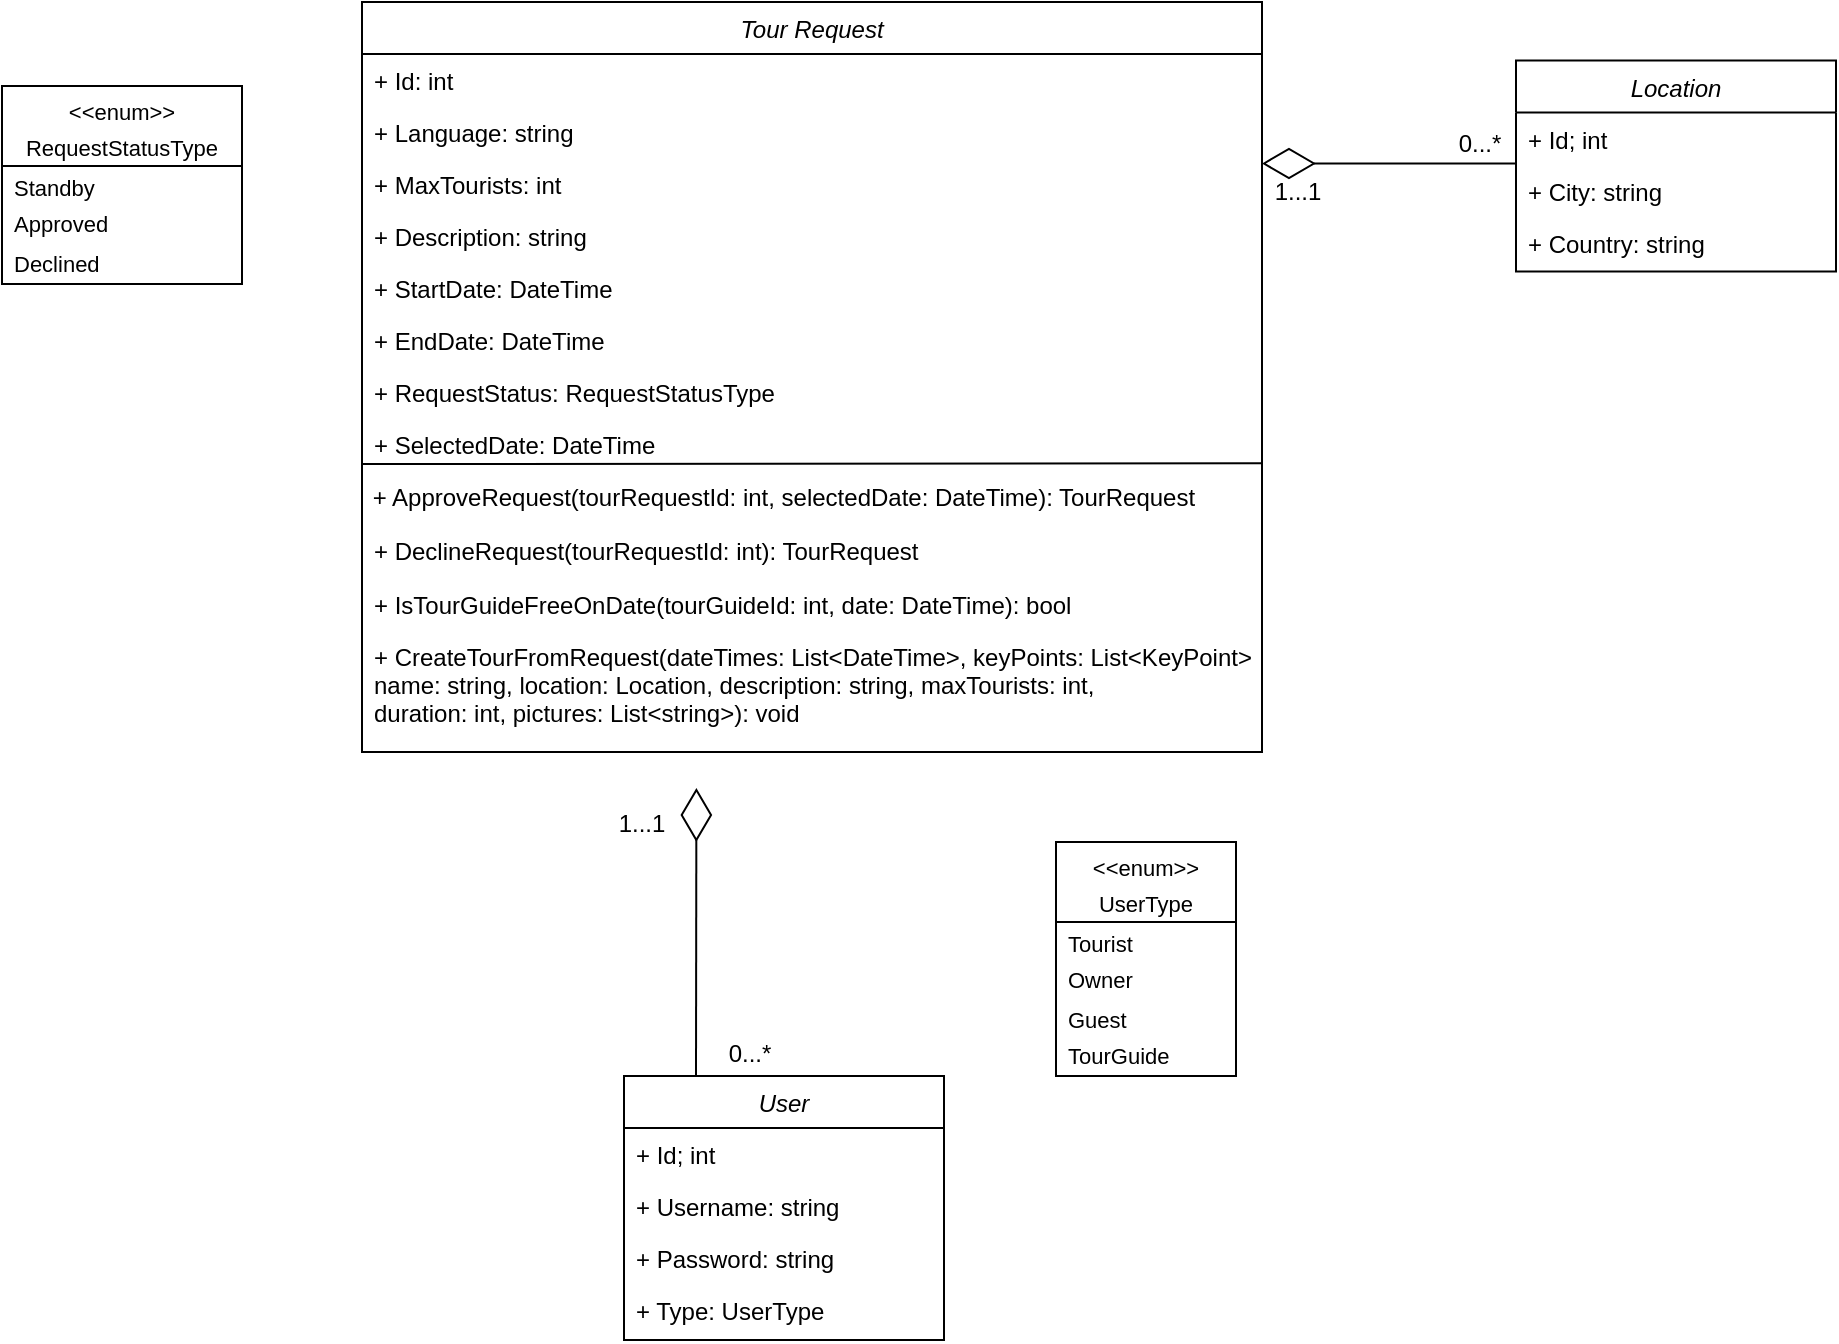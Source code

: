 <mxfile version="24.4.0" type="device">
  <diagram id="C5RBs43oDa-KdzZeNtuy" name="Page-1">
    <mxGraphModel dx="926" dy="457" grid="1" gridSize="9" guides="1" tooltips="1" connect="1" arrows="1" fold="1" page="1" pageScale="1" pageWidth="827" pageHeight="1169" math="0" shadow="0">
      <root>
        <mxCell id="WIyWlLk6GJQsqaUBKTNV-0" />
        <mxCell id="WIyWlLk6GJQsqaUBKTNV-1" parent="WIyWlLk6GJQsqaUBKTNV-0" />
        <mxCell id="zkfFHV4jXpPFQw0GAbJ--0" value="Tour Request" style="swimlane;fontStyle=2;align=center;verticalAlign=top;childLayout=stackLayout;horizontal=1;startSize=26;horizontalStack=0;resizeParent=1;resizeLast=0;collapsible=1;marginBottom=0;rounded=0;shadow=0;strokeWidth=1;" parent="WIyWlLk6GJQsqaUBKTNV-1" vertex="1">
          <mxGeometry x="220" y="120" width="450" height="375" as="geometry">
            <mxRectangle x="220" y="120" width="160" height="26" as="alternateBounds" />
          </mxGeometry>
        </mxCell>
        <mxCell id="zkfFHV4jXpPFQw0GAbJ--1" value="+ Id: int" style="text;align=left;verticalAlign=top;spacingLeft=4;spacingRight=4;overflow=hidden;rotatable=0;points=[[0,0.5],[1,0.5]];portConstraint=eastwest;" parent="zkfFHV4jXpPFQw0GAbJ--0" vertex="1">
          <mxGeometry y="26" width="450" height="26" as="geometry" />
        </mxCell>
        <mxCell id="wFmKNOvRVq7fivsYvquY-7" value="+ Language: string&#xa;" style="text;align=left;verticalAlign=top;spacingLeft=4;spacingRight=4;overflow=hidden;rotatable=0;points=[[0,0.5],[1,0.5]];portConstraint=eastwest;rounded=0;shadow=0;html=0;" parent="zkfFHV4jXpPFQw0GAbJ--0" vertex="1">
          <mxGeometry y="52" width="450" height="26" as="geometry" />
        </mxCell>
        <mxCell id="wFmKNOvRVq7fivsYvquY-6" value="+ MaxTourists: int " style="text;align=left;verticalAlign=top;spacingLeft=4;spacingRight=4;overflow=hidden;rotatable=0;points=[[0,0.5],[1,0.5]];portConstraint=eastwest;rounded=0;shadow=0;html=0;" parent="zkfFHV4jXpPFQw0GAbJ--0" vertex="1">
          <mxGeometry y="78" width="450" height="26" as="geometry" />
        </mxCell>
        <mxCell id="wFmKNOvRVq7fivsYvquY-5" value="+ Description: string" style="text;align=left;verticalAlign=top;spacingLeft=4;spacingRight=4;overflow=hidden;rotatable=0;points=[[0,0.5],[1,0.5]];portConstraint=eastwest;rounded=0;shadow=0;html=0;" parent="zkfFHV4jXpPFQw0GAbJ--0" vertex="1">
          <mxGeometry y="104" width="450" height="26" as="geometry" />
        </mxCell>
        <mxCell id="zkfFHV4jXpPFQw0GAbJ--3" value="+ StartDate: DateTime" style="text;align=left;verticalAlign=top;spacingLeft=4;spacingRight=4;overflow=hidden;rotatable=0;points=[[0,0.5],[1,0.5]];portConstraint=eastwest;rounded=0;shadow=0;html=0;" parent="zkfFHV4jXpPFQw0GAbJ--0" vertex="1">
          <mxGeometry y="130" width="450" height="26" as="geometry" />
        </mxCell>
        <mxCell id="wFmKNOvRVq7fivsYvquY-4" value="+ EndDate: DateTime" style="text;align=left;verticalAlign=top;spacingLeft=4;spacingRight=4;overflow=hidden;rotatable=0;points=[[0,0.5],[1,0.5]];portConstraint=eastwest;rounded=0;shadow=0;html=0;" parent="zkfFHV4jXpPFQw0GAbJ--0" vertex="1">
          <mxGeometry y="156" width="450" height="26" as="geometry" />
        </mxCell>
        <mxCell id="wFmKNOvRVq7fivsYvquY-10" value="+ RequestStatus: RequestStatusType" style="text;align=left;verticalAlign=top;spacingLeft=4;spacingRight=4;overflow=hidden;rotatable=0;points=[[0,0.5],[1,0.5]];portConstraint=eastwest;rounded=0;shadow=0;html=0;" parent="zkfFHV4jXpPFQw0GAbJ--0" vertex="1">
          <mxGeometry y="182" width="450" height="26" as="geometry" />
        </mxCell>
        <mxCell id="wFmKNOvRVq7fivsYvquY-1" value="+ SelectedDate: DateTime" style="text;align=left;verticalAlign=top;spacingLeft=4;spacingRight=4;overflow=hidden;rotatable=0;points=[[0,0.5],[1,0.5]];portConstraint=eastwest;rounded=0;shadow=0;html=0;" parent="zkfFHV4jXpPFQw0GAbJ--0" vertex="1">
          <mxGeometry y="208" width="450" height="26" as="geometry" />
        </mxCell>
        <mxCell id="iYTX1hzSNdXGsrL3NJAf-0" value="" style="endArrow=none;html=1;rounded=0;entryX=1.001;entryY=0.87;entryDx=0;entryDy=0;entryPerimeter=0;" edge="1" parent="zkfFHV4jXpPFQw0GAbJ--0" target="wFmKNOvRVq7fivsYvquY-1">
          <mxGeometry width="50" height="50" relative="1" as="geometry">
            <mxPoint y="231" as="sourcePoint" />
            <mxPoint x="410" y="231" as="targetPoint" />
          </mxGeometry>
        </mxCell>
        <mxCell id="iYTX1hzSNdXGsrL3NJAf-5" value=" + ApproveRequest(tourRequestId: int, selectedDate: DateTime): TourRequest" style="text;whiteSpace=wrap;" vertex="1" parent="zkfFHV4jXpPFQw0GAbJ--0">
          <mxGeometry y="234" width="450" height="27" as="geometry" />
        </mxCell>
        <mxCell id="iYTX1hzSNdXGsrL3NJAf-3" value="+ DeclineRequest(tourRequestId: int): TourRequest" style="text;align=left;verticalAlign=top;spacingLeft=4;spacingRight=4;overflow=hidden;rotatable=0;points=[[0,0.5],[1,0.5]];portConstraint=eastwest;rounded=0;shadow=0;html=0;" vertex="1" parent="zkfFHV4jXpPFQw0GAbJ--0">
          <mxGeometry y="261" width="450" height="27" as="geometry" />
        </mxCell>
        <mxCell id="iYTX1hzSNdXGsrL3NJAf-2" value="+ IsTourGuideFreeOnDate(tourGuideId: int, date: DateTime): bool&#xa;" style="text;align=left;verticalAlign=top;spacingLeft=4;spacingRight=4;overflow=hidden;rotatable=0;points=[[0,0.5],[1,0.5]];portConstraint=eastwest;rounded=0;shadow=0;html=0;" vertex="1" parent="zkfFHV4jXpPFQw0GAbJ--0">
          <mxGeometry y="288" width="450" height="26" as="geometry" />
        </mxCell>
        <mxCell id="iYTX1hzSNdXGsrL3NJAf-1" value="+ CreateTourFromRequest(dateTimes: List&lt;DateTime&gt;, keyPoints: List&lt;KeyPoint&gt;, &#xa;name: string, location: Location, description: string, maxTourists: int,&#xa;duration: int, pictures: List&lt;string&gt;): void" style="text;align=left;verticalAlign=top;spacingLeft=4;spacingRight=4;overflow=hidden;rotatable=0;points=[[0,0.5],[1,0.5]];portConstraint=eastwest;rounded=0;shadow=0;html=0;" vertex="1" parent="zkfFHV4jXpPFQw0GAbJ--0">
          <mxGeometry y="314" width="450" height="55" as="geometry" />
        </mxCell>
        <mxCell id="zkfFHV4jXpPFQw0GAbJ--17" value="User" style="swimlane;fontStyle=2;align=center;verticalAlign=top;childLayout=stackLayout;horizontal=1;startSize=26;horizontalStack=0;resizeParent=1;resizeLast=0;collapsible=1;marginBottom=0;rounded=0;shadow=0;strokeWidth=1;" parent="WIyWlLk6GJQsqaUBKTNV-1" vertex="1">
          <mxGeometry x="351" y="657" width="160" height="132" as="geometry">
            <mxRectangle x="550" y="140" width="160" height="26" as="alternateBounds" />
          </mxGeometry>
        </mxCell>
        <mxCell id="zkfFHV4jXpPFQw0GAbJ--18" value="+ Id; int" style="text;align=left;verticalAlign=top;spacingLeft=4;spacingRight=4;overflow=hidden;rotatable=0;points=[[0,0.5],[1,0.5]];portConstraint=eastwest;" parent="zkfFHV4jXpPFQw0GAbJ--17" vertex="1">
          <mxGeometry y="26" width="160" height="26" as="geometry" />
        </mxCell>
        <mxCell id="zkfFHV4jXpPFQw0GAbJ--19" value="+ Username: string" style="text;align=left;verticalAlign=top;spacingLeft=4;spacingRight=4;overflow=hidden;rotatable=0;points=[[0,0.5],[1,0.5]];portConstraint=eastwest;rounded=0;shadow=0;html=0;" parent="zkfFHV4jXpPFQw0GAbJ--17" vertex="1">
          <mxGeometry y="52" width="160" height="26" as="geometry" />
        </mxCell>
        <mxCell id="zkfFHV4jXpPFQw0GAbJ--20" value="+ Password: string" style="text;align=left;verticalAlign=top;spacingLeft=4;spacingRight=4;overflow=hidden;rotatable=0;points=[[0,0.5],[1,0.5]];portConstraint=eastwest;rounded=0;shadow=0;html=0;" parent="zkfFHV4jXpPFQw0GAbJ--17" vertex="1">
          <mxGeometry y="78" width="160" height="26" as="geometry" />
        </mxCell>
        <mxCell id="zkfFHV4jXpPFQw0GAbJ--21" value="+ Type: UserType" style="text;align=left;verticalAlign=top;spacingLeft=4;spacingRight=4;overflow=hidden;rotatable=0;points=[[0,0.5],[1,0.5]];portConstraint=eastwest;rounded=0;shadow=0;html=0;" parent="zkfFHV4jXpPFQw0GAbJ--17" vertex="1">
          <mxGeometry y="104" width="160" height="26" as="geometry" />
        </mxCell>
        <mxCell id="wFmKNOvRVq7fivsYvquY-11" value="" style="rounded=0;whiteSpace=wrap;html=1;" parent="WIyWlLk6GJQsqaUBKTNV-1" vertex="1">
          <mxGeometry x="40" y="162" width="120" height="99" as="geometry" />
        </mxCell>
        <mxCell id="wFmKNOvRVq7fivsYvquY-12" value="&lt;&lt;enum&gt;&gt;&#xa;" style="text;align=center;verticalAlign=top;spacingLeft=4;spacingRight=4;overflow=hidden;rotatable=0;points=[[0,0.5],[1,0.5]];portConstraint=eastwest;rounded=0;shadow=0;html=0;fontSize=11;" parent="WIyWlLk6GJQsqaUBKTNV-1" vertex="1">
          <mxGeometry x="40" y="162" width="120" height="18" as="geometry" />
        </mxCell>
        <mxCell id="wFmKNOvRVq7fivsYvquY-13" value="RequestStatusType" style="text;align=center;verticalAlign=top;spacingLeft=4;spacingRight=4;overflow=hidden;rotatable=0;points=[[0,0.5],[1,0.5]];portConstraint=eastwest;rounded=0;shadow=0;html=0;fontSize=11;" parent="WIyWlLk6GJQsqaUBKTNV-1" vertex="1">
          <mxGeometry x="40" y="180" width="120" height="26" as="geometry" />
        </mxCell>
        <mxCell id="wFmKNOvRVq7fivsYvquY-17" value="" style="line;html=1;strokeWidth=1;align=left;verticalAlign=middle;spacingTop=-1;spacingLeft=3;spacingRight=3;rotatable=0;labelPosition=right;points=[];portConstraint=eastwest;" parent="WIyWlLk6GJQsqaUBKTNV-1" vertex="1">
          <mxGeometry x="40" y="198" width="120" height="8" as="geometry" />
        </mxCell>
        <mxCell id="wFmKNOvRVq7fivsYvquY-18" value="Approved" style="text;align=left;verticalAlign=top;spacingLeft=4;spacingRight=4;overflow=hidden;rotatable=0;points=[[0,0.5],[1,0.5]];portConstraint=eastwest;rounded=0;shadow=0;html=0;fontSize=11;" parent="WIyWlLk6GJQsqaUBKTNV-1" vertex="1">
          <mxGeometry x="40" y="218" width="120" height="20" as="geometry" />
        </mxCell>
        <mxCell id="wFmKNOvRVq7fivsYvquY-19" value="Standby" style="text;align=left;verticalAlign=top;spacingLeft=4;spacingRight=4;overflow=hidden;rotatable=0;points=[[0,0.5],[1,0.5]];portConstraint=eastwest;rounded=0;shadow=0;html=0;fontSize=11;" parent="WIyWlLk6GJQsqaUBKTNV-1" vertex="1">
          <mxGeometry x="40" y="200" width="120" height="25" as="geometry" />
        </mxCell>
        <mxCell id="wFmKNOvRVq7fivsYvquY-20" value="Declined" style="text;align=left;verticalAlign=top;spacingLeft=4;spacingRight=4;overflow=hidden;rotatable=0;points=[[0,0.5],[1,0.5]];portConstraint=eastwest;rounded=0;shadow=0;html=0;fontSize=11;" parent="WIyWlLk6GJQsqaUBKTNV-1" vertex="1">
          <mxGeometry x="40" y="238" width="120" height="18" as="geometry" />
        </mxCell>
        <mxCell id="wFmKNOvRVq7fivsYvquY-21" style="edgeStyle=orthogonalEdgeStyle;rounded=0;orthogonalLoop=1;jettySize=auto;html=1;exitX=1;exitY=0.5;exitDx=0;exitDy=0;" parent="WIyWlLk6GJQsqaUBKTNV-1" source="wFmKNOvRVq7fivsYvquY-18" target="wFmKNOvRVq7fivsYvquY-18" edge="1">
          <mxGeometry relative="1" as="geometry" />
        </mxCell>
        <mxCell id="wFmKNOvRVq7fivsYvquY-22" value="" style="rounded=0;whiteSpace=wrap;html=1;" parent="WIyWlLk6GJQsqaUBKTNV-1" vertex="1">
          <mxGeometry x="567" y="540" width="90" height="117" as="geometry" />
        </mxCell>
        <mxCell id="wFmKNOvRVq7fivsYvquY-23" value="&lt;&lt;enum&gt;&gt;&#xa;" style="text;align=center;verticalAlign=top;spacingLeft=4;spacingRight=4;overflow=hidden;rotatable=0;points=[[0,0.5],[1,0.5]];portConstraint=eastwest;rounded=0;shadow=0;html=0;fontSize=11;" parent="WIyWlLk6GJQsqaUBKTNV-1" vertex="1">
          <mxGeometry x="567" y="540" width="90" height="18" as="geometry" />
        </mxCell>
        <mxCell id="wFmKNOvRVq7fivsYvquY-24" value="UserType" style="text;align=center;verticalAlign=top;spacingLeft=4;spacingRight=4;overflow=hidden;rotatable=0;points=[[0,0.5],[1,0.5]];portConstraint=eastwest;rounded=0;shadow=0;html=0;fontSize=11;" parent="WIyWlLk6GJQsqaUBKTNV-1" vertex="1">
          <mxGeometry x="567" y="558" width="90" height="26" as="geometry" />
        </mxCell>
        <mxCell id="wFmKNOvRVq7fivsYvquY-25" value="" style="line;html=1;strokeWidth=1;align=left;verticalAlign=middle;spacingTop=-1;spacingLeft=3;spacingRight=3;rotatable=0;labelPosition=right;points=[];portConstraint=eastwest;" parent="WIyWlLk6GJQsqaUBKTNV-1" vertex="1">
          <mxGeometry x="567" y="576" width="90" height="8" as="geometry" />
        </mxCell>
        <mxCell id="wFmKNOvRVq7fivsYvquY-26" value="Owner" style="text;align=left;verticalAlign=top;spacingLeft=4;spacingRight=4;overflow=hidden;rotatable=0;points=[[0,0.5],[1,0.5]];portConstraint=eastwest;rounded=0;shadow=0;html=0;fontSize=11;" parent="WIyWlLk6GJQsqaUBKTNV-1" vertex="1">
          <mxGeometry x="567" y="596" width="90" height="20" as="geometry" />
        </mxCell>
        <mxCell id="wFmKNOvRVq7fivsYvquY-27" value="Tourist" style="text;align=left;verticalAlign=top;spacingLeft=4;spacingRight=4;overflow=hidden;rotatable=0;points=[[0,0.5],[1,0.5]];portConstraint=eastwest;rounded=0;shadow=0;html=0;fontSize=11;" parent="WIyWlLk6GJQsqaUBKTNV-1" vertex="1">
          <mxGeometry x="567" y="578" width="90" height="25" as="geometry" />
        </mxCell>
        <mxCell id="wFmKNOvRVq7fivsYvquY-28" value="Guest" style="text;align=left;verticalAlign=top;spacingLeft=4;spacingRight=4;overflow=hidden;rotatable=0;points=[[0,0.5],[1,0.5]];portConstraint=eastwest;rounded=0;shadow=0;html=0;fontSize=11;" parent="WIyWlLk6GJQsqaUBKTNV-1" vertex="1">
          <mxGeometry x="567" y="616" width="90" height="23" as="geometry" />
        </mxCell>
        <mxCell id="wFmKNOvRVq7fivsYvquY-29" style="edgeStyle=orthogonalEdgeStyle;rounded=0;orthogonalLoop=1;jettySize=auto;html=1;exitX=1;exitY=0.5;exitDx=0;exitDy=0;" parent="WIyWlLk6GJQsqaUBKTNV-1" source="wFmKNOvRVq7fivsYvquY-26" target="wFmKNOvRVq7fivsYvquY-26" edge="1">
          <mxGeometry relative="1" as="geometry" />
        </mxCell>
        <mxCell id="wFmKNOvRVq7fivsYvquY-32" value="TourGuide" style="text;align=left;verticalAlign=top;spacingLeft=4;spacingRight=4;overflow=hidden;rotatable=0;points=[[0,0.5],[1,0.5]];portConstraint=eastwest;rounded=0;shadow=0;html=0;fontSize=11;" parent="WIyWlLk6GJQsqaUBKTNV-1" vertex="1">
          <mxGeometry x="567" y="634" width="90" height="23" as="geometry" />
        </mxCell>
        <mxCell id="wFmKNOvRVq7fivsYvquY-34" value="Location" style="swimlane;fontStyle=2;align=center;verticalAlign=top;childLayout=stackLayout;horizontal=1;startSize=26;horizontalStack=0;resizeParent=1;resizeLast=0;collapsible=1;marginBottom=0;rounded=0;shadow=0;strokeWidth=1;" parent="WIyWlLk6GJQsqaUBKTNV-1" vertex="1">
          <mxGeometry x="797" y="149.25" width="160" height="105.5" as="geometry">
            <mxRectangle x="550" y="140" width="160" height="26" as="alternateBounds" />
          </mxGeometry>
        </mxCell>
        <mxCell id="wFmKNOvRVq7fivsYvquY-35" value="+ Id; int" style="text;align=left;verticalAlign=top;spacingLeft=4;spacingRight=4;overflow=hidden;rotatable=0;points=[[0,0.5],[1,0.5]];portConstraint=eastwest;" parent="wFmKNOvRVq7fivsYvquY-34" vertex="1">
          <mxGeometry y="26" width="160" height="26" as="geometry" />
        </mxCell>
        <mxCell id="wFmKNOvRVq7fivsYvquY-36" value="+ City: string" style="text;align=left;verticalAlign=top;spacingLeft=4;spacingRight=4;overflow=hidden;rotatable=0;points=[[0,0.5],[1,0.5]];portConstraint=eastwest;rounded=0;shadow=0;html=0;" parent="wFmKNOvRVq7fivsYvquY-34" vertex="1">
          <mxGeometry y="52" width="160" height="26" as="geometry" />
        </mxCell>
        <mxCell id="wFmKNOvRVq7fivsYvquY-37" value="+ Country: string" style="text;align=left;verticalAlign=top;spacingLeft=4;spacingRight=4;overflow=hidden;rotatable=0;points=[[0,0.5],[1,0.5]];portConstraint=eastwest;rounded=0;shadow=0;html=0;" parent="wFmKNOvRVq7fivsYvquY-34" vertex="1">
          <mxGeometry y="78" width="160" height="26" as="geometry" />
        </mxCell>
        <mxCell id="wFmKNOvRVq7fivsYvquY-45" value="" style="endArrow=diamondThin;endFill=0;endSize=24;html=1;rounded=0;exitX=0;exitY=0.981;exitDx=0;exitDy=0;exitPerimeter=0;" parent="WIyWlLk6GJQsqaUBKTNV-1" source="wFmKNOvRVq7fivsYvquY-35" edge="1">
          <mxGeometry width="160" relative="1" as="geometry">
            <mxPoint x="788" y="200.75" as="sourcePoint" />
            <mxPoint x="670" y="200.75" as="targetPoint" />
          </mxGeometry>
        </mxCell>
        <mxCell id="wFmKNOvRVq7fivsYvquY-48" value="" style="endArrow=diamondThin;endFill=0;endSize=24;html=1;rounded=0;" parent="WIyWlLk6GJQsqaUBKTNV-1" edge="1">
          <mxGeometry width="160" relative="1" as="geometry">
            <mxPoint x="387" y="657" as="sourcePoint" />
            <mxPoint x="387.2" y="513" as="targetPoint" />
          </mxGeometry>
        </mxCell>
        <mxCell id="wFmKNOvRVq7fivsYvquY-51" value="0...*" style="text;html=1;align=center;verticalAlign=middle;whiteSpace=wrap;rounded=0;" parent="WIyWlLk6GJQsqaUBKTNV-1" vertex="1">
          <mxGeometry x="761" y="175.75" width="36" height="30" as="geometry" />
        </mxCell>
        <mxCell id="wFmKNOvRVq7fivsYvquY-53" value="1...1" style="text;html=1;align=center;verticalAlign=middle;whiteSpace=wrap;rounded=0;" parent="WIyWlLk6GJQsqaUBKTNV-1" vertex="1">
          <mxGeometry x="670" y="202.75" width="36" height="25" as="geometry" />
        </mxCell>
        <mxCell id="wFmKNOvRVq7fivsYvquY-54" value="1...1" style="text;html=1;align=center;verticalAlign=middle;whiteSpace=wrap;rounded=0;" parent="WIyWlLk6GJQsqaUBKTNV-1" vertex="1">
          <mxGeometry x="342" y="522" width="36" height="18" as="geometry" />
        </mxCell>
        <mxCell id="wFmKNOvRVq7fivsYvquY-55" value="0...*" style="text;html=1;align=center;verticalAlign=middle;whiteSpace=wrap;rounded=0;" parent="WIyWlLk6GJQsqaUBKTNV-1" vertex="1">
          <mxGeometry x="396" y="636.5" width="36" height="18" as="geometry" />
        </mxCell>
      </root>
    </mxGraphModel>
  </diagram>
</mxfile>
